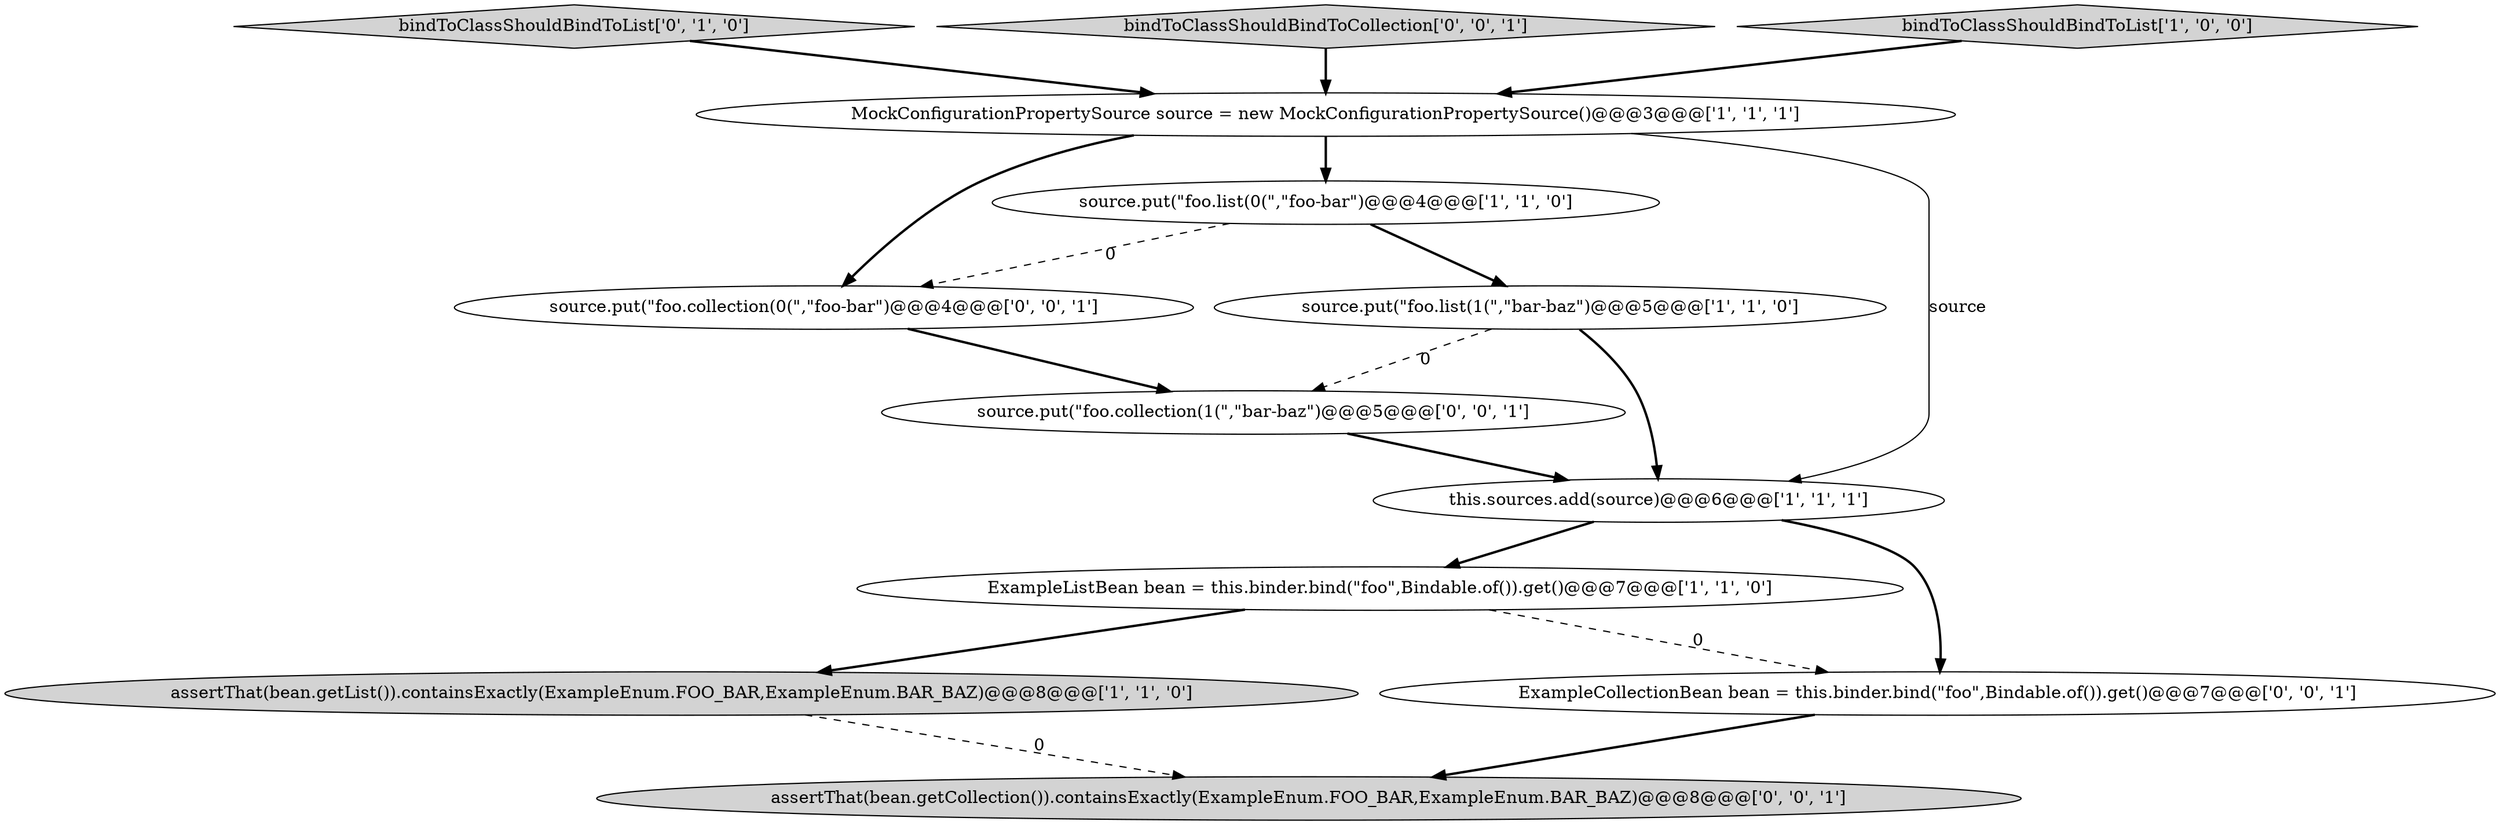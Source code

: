 digraph {
6 [style = filled, label = "assertThat(bean.getList()).containsExactly(ExampleEnum.FOO_BAR,ExampleEnum.BAR_BAZ)@@@8@@@['1', '1', '0']", fillcolor = lightgray, shape = ellipse image = "AAA0AAABBB1BBB"];
8 [style = filled, label = "source.put(\"foo.collection(1(\",\"bar-baz\")@@@5@@@['0', '0', '1']", fillcolor = white, shape = ellipse image = "AAA0AAABBB3BBB"];
12 [style = filled, label = "source.put(\"foo.collection(0(\",\"foo-bar\")@@@4@@@['0', '0', '1']", fillcolor = white, shape = ellipse image = "AAA0AAABBB3BBB"];
7 [style = filled, label = "bindToClassShouldBindToList['0', '1', '0']", fillcolor = lightgray, shape = diamond image = "AAA0AAABBB2BBB"];
10 [style = filled, label = "bindToClassShouldBindToCollection['0', '0', '1']", fillcolor = lightgray, shape = diamond image = "AAA0AAABBB3BBB"];
0 [style = filled, label = "source.put(\"foo.list(0(\",\"foo-bar\")@@@4@@@['1', '1', '0']", fillcolor = white, shape = ellipse image = "AAA0AAABBB1BBB"];
5 [style = filled, label = "bindToClassShouldBindToList['1', '0', '0']", fillcolor = lightgray, shape = diamond image = "AAA0AAABBB1BBB"];
2 [style = filled, label = "MockConfigurationPropertySource source = new MockConfigurationPropertySource()@@@3@@@['1', '1', '1']", fillcolor = white, shape = ellipse image = "AAA0AAABBB1BBB"];
1 [style = filled, label = "ExampleListBean bean = this.binder.bind(\"foo\",Bindable.of()).get()@@@7@@@['1', '1', '0']", fillcolor = white, shape = ellipse image = "AAA0AAABBB1BBB"];
4 [style = filled, label = "source.put(\"foo.list(1(\",\"bar-baz\")@@@5@@@['1', '1', '0']", fillcolor = white, shape = ellipse image = "AAA0AAABBB1BBB"];
3 [style = filled, label = "this.sources.add(source)@@@6@@@['1', '1', '1']", fillcolor = white, shape = ellipse image = "AAA0AAABBB1BBB"];
11 [style = filled, label = "assertThat(bean.getCollection()).containsExactly(ExampleEnum.FOO_BAR,ExampleEnum.BAR_BAZ)@@@8@@@['0', '0', '1']", fillcolor = lightgray, shape = ellipse image = "AAA0AAABBB3BBB"];
9 [style = filled, label = "ExampleCollectionBean bean = this.binder.bind(\"foo\",Bindable.of()).get()@@@7@@@['0', '0', '1']", fillcolor = white, shape = ellipse image = "AAA0AAABBB3BBB"];
3->9 [style = bold, label=""];
6->11 [style = dashed, label="0"];
4->3 [style = bold, label=""];
1->9 [style = dashed, label="0"];
5->2 [style = bold, label=""];
10->2 [style = bold, label=""];
2->0 [style = bold, label=""];
1->6 [style = bold, label=""];
9->11 [style = bold, label=""];
0->12 [style = dashed, label="0"];
3->1 [style = bold, label=""];
0->4 [style = bold, label=""];
7->2 [style = bold, label=""];
12->8 [style = bold, label=""];
2->12 [style = bold, label=""];
2->3 [style = solid, label="source"];
4->8 [style = dashed, label="0"];
8->3 [style = bold, label=""];
}
